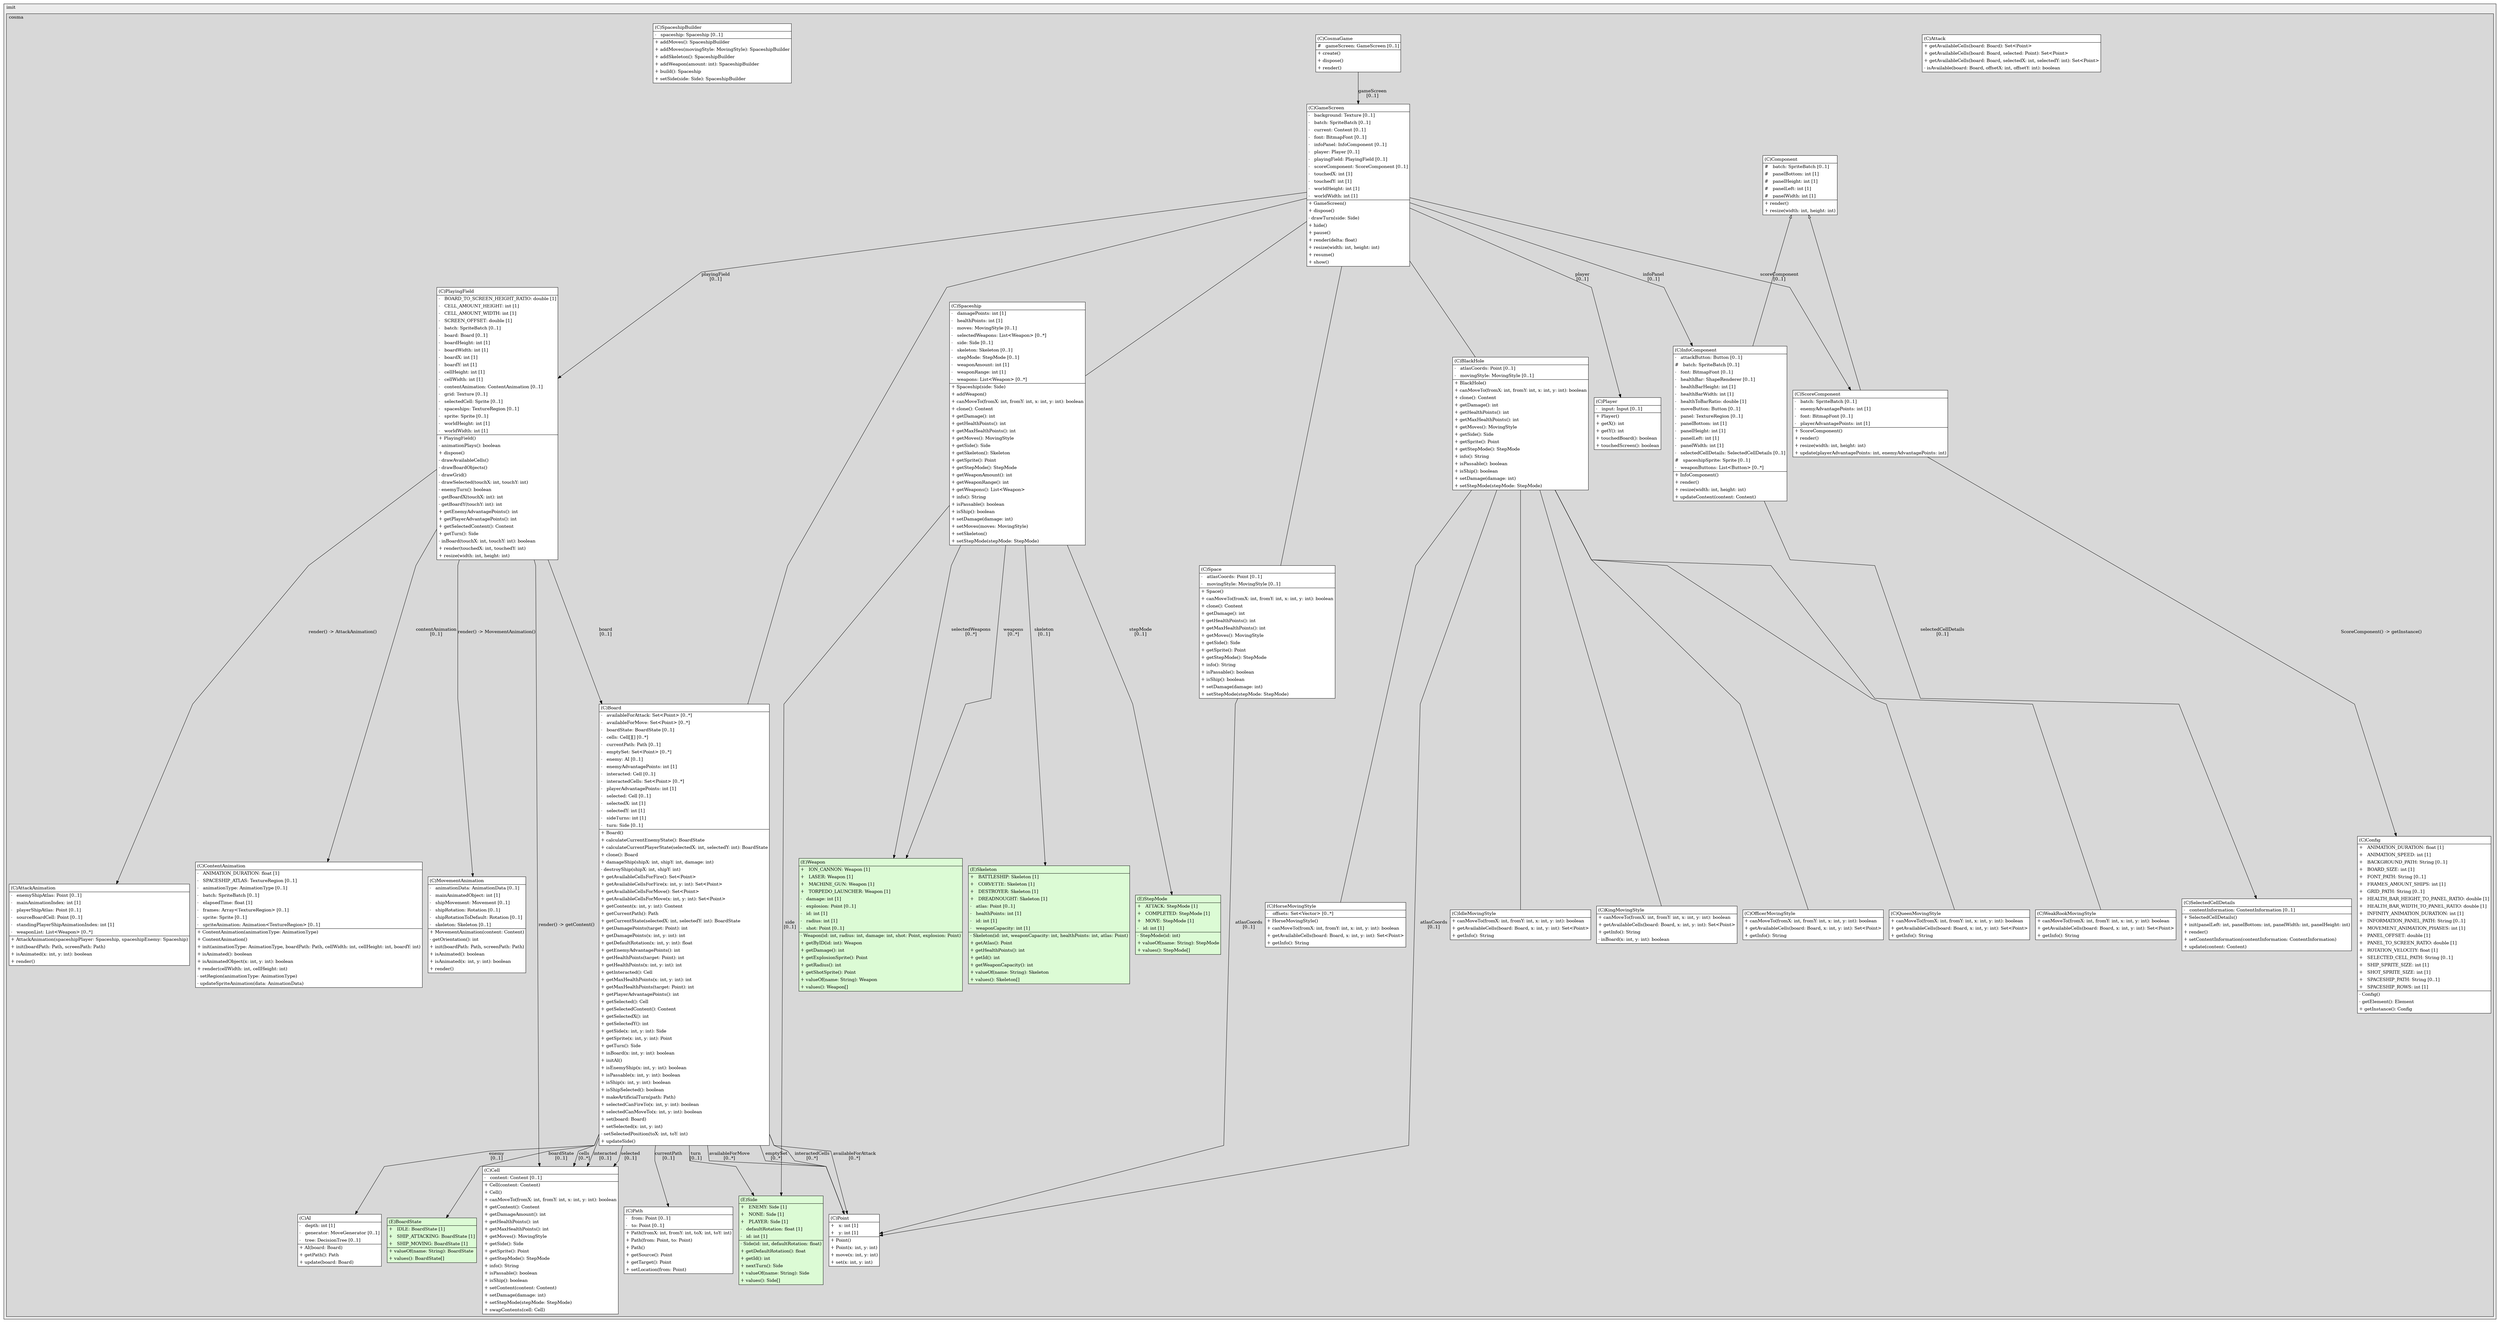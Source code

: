 @startuml

/' diagram meta data start
config=StructureConfiguration;
{
  "projectClassification": {
    "searchMode": "OpenProject", // OpenProject, AllProjects
    "includedProjects": "",
    "pathEndKeywords": "*.impl",
    "isClientPath": "",
    "isClientName": "",
    "isTestPath": "",
    "isTestName": "",
    "isMappingPath": "",
    "isMappingName": "",
    "isDataAccessPath": "",
    "isDataAccessName": "",
    "isDataStructurePath": "",
    "isDataStructureName": "",
    "isInterfaceStructuresPath": "",
    "isInterfaceStructuresName": "",
    "isEntryPointPath": "",
    "isEntryPointName": "",
    "treatFinalFieldsAsMandatory": false
  },
  "graphRestriction": {
    "classPackageExcludeFilter": "",
    "classPackageIncludeFilter": "",
    "classNameExcludeFilter": "",
    "classNameIncludeFilter": "",
    "methodNameExcludeFilter": "",
    "methodNameIncludeFilter": "",
    "removeByInheritance": "", // inheritance/annotation based filtering is done in a second step
    "removeByAnnotation": "",
    "removeByClassPackage": "", // cleanup the graph after inheritance/annotation based filtering is done
    "removeByClassName": "",
    "cutMappings": false,
    "cutEnum": false,
    "cutTests": true,
    "cutClient": true,
    "cutDataAccess": false,
    "cutInterfaceStructures": false,
    "cutDataStructures": false,
    "cutGetterAndSetter": false,
    "cutConstructors": false
  },
  "graphTraversal": {
    "forwardDepth": 3,
    "backwardDepth": 3,
    "classPackageExcludeFilter": "",
    "classPackageIncludeFilter": "",
    "classNameExcludeFilter": "",
    "classNameIncludeFilter": "",
    "methodNameExcludeFilter": "",
    "methodNameIncludeFilter": "",
    "hideMappings": false,
    "hideDataStructures": false,
    "hidePrivateMethods": true,
    "hideInterfaceCalls": true, // indirection: implementation -> interface (is hidden) -> implementation
    "onlyShowApplicationEntryPoints": false, // root node is included
    "useMethodCallsForStructureDiagram": "ForwardOnly" // ForwardOnly, BothDirections, No
  },
  "details": {
    "aggregation": "GroupByClass", // ByClass, GroupByClass, None
    "showClassGenericTypes": true,
    "showMethods": true,
    "showMethodParameterNames": true,
    "showMethodParameterTypes": true,
    "showMethodReturnType": true,
    "showPackageLevels": 2,
    "showDetailedClassStructure": true
  },
  "rootClass": "com.imit.cosma.CosmaGame",
  "extensionCallbackMethod": "" // qualified.class.name#methodName - signature: public static String method(String)
}
diagram meta data end '/



digraph g {
    rankdir="TB"
    splines=polyline
    

'nodes 
subgraph cluster_3236175 { 
   	label=imit
	labeljust=l
	fillcolor="#ececec"
	style=filled
   
   subgraph cluster_991371260 { 
   	label=cosma
	labeljust=l
	fillcolor="#d8d8d8"
	style=filled
   
   AI1078611373[
	label=<<TABLE BORDER="1" CELLBORDER="0" CELLPADDING="4" CELLSPACING="0">
<TR><TD ALIGN="LEFT" >(C)AI</TD></TR>
<HR/>
<TR><TD ALIGN="LEFT" >-   depth: int [1]</TD></TR>
<TR><TD ALIGN="LEFT" >-   generator: MoveGenerator [0..1]</TD></TR>
<TR><TD ALIGN="LEFT" >-   tree: DecisionTree [0..1]</TD></TR>
<HR/>
<TR><TD ALIGN="LEFT" >+ AI(board: Board)</TD></TR>
<TR><TD ALIGN="LEFT" >+ getPath(): Path</TD></TR>
<TR><TD ALIGN="LEFT" >+ update(board: Board)</TD></TR>
</TABLE>>
	style=filled
	margin=0
	shape=plaintext
	fillcolor="#FFFFFF"
];

Attack524414451[
	label=<<TABLE BORDER="1" CELLBORDER="0" CELLPADDING="4" CELLSPACING="0">
<TR><TD ALIGN="LEFT" >(C)Attack</TD></TR>
<HR/>
<TR><TD ALIGN="LEFT" >+ getAvailableCells(board: Board): Set&lt;Point&gt;</TD></TR>
<TR><TD ALIGN="LEFT" >+ getAvailableCells(board: Board, selected: Point): Set&lt;Point&gt;</TD></TR>
<TR><TD ALIGN="LEFT" >+ getAvailableCells(board: Board, selectedX: int, selectedY: int): Set&lt;Point&gt;</TD></TR>
<TR><TD ALIGN="LEFT" >- isAvailable(board: Board, offsetX: int, offsetY: int): boolean</TD></TR>
</TABLE>>
	style=filled
	margin=0
	shape=plaintext
	fillcolor="#FFFFFF"
];

AttackAnimation870345069[
	label=<<TABLE BORDER="1" CELLBORDER="0" CELLPADDING="4" CELLSPACING="0">
<TR><TD ALIGN="LEFT" >(C)AttackAnimation</TD></TR>
<HR/>
<TR><TD ALIGN="LEFT" >-   enemyShipAtlas: Point [0..1]</TD></TR>
<TR><TD ALIGN="LEFT" >-   mainAnimationIndex: int [1]</TD></TR>
<TR><TD ALIGN="LEFT" >-   playerShipAtlas: Point [0..1]</TD></TR>
<TR><TD ALIGN="LEFT" >-   sourceBoardCell: Point [0..1]</TD></TR>
<TR><TD ALIGN="LEFT" >-   standingPlayerShipAnimationIndex: int [1]</TD></TR>
<TR><TD ALIGN="LEFT" >-   weaponList: List&lt;Weapon&gt; [0..*]</TD></TR>
<HR/>
<TR><TD ALIGN="LEFT" >+ AttackAnimation(spaceshipPlayer: Spaceship, spaceshipEnemy: Spaceship)</TD></TR>
<TR><TD ALIGN="LEFT" >+ init(boardPath: Path, screenPath: Path)</TD></TR>
<TR><TD ALIGN="LEFT" >+ isAnimated(x: int, y: int): boolean</TD></TR>
<TR><TD ALIGN="LEFT" >+ render()</TD></TR>
</TABLE>>
	style=filled
	margin=0
	shape=plaintext
	fillcolor="#FFFFFF"
];

BlackHole539379716[
	label=<<TABLE BORDER="1" CELLBORDER="0" CELLPADDING="4" CELLSPACING="0">
<TR><TD ALIGN="LEFT" >(C)BlackHole</TD></TR>
<HR/>
<TR><TD ALIGN="LEFT" >-   atlasCoords: Point [0..1]</TD></TR>
<TR><TD ALIGN="LEFT" >-   movingStyle: MovingStyle [0..1]</TD></TR>
<HR/>
<TR><TD ALIGN="LEFT" >+ BlackHole()</TD></TR>
<TR><TD ALIGN="LEFT" >+ canMoveTo(fromX: int, fromY: int, x: int, y: int): boolean</TD></TR>
<TR><TD ALIGN="LEFT" >+ clone(): Content</TD></TR>
<TR><TD ALIGN="LEFT" >+ getDamage(): int</TD></TR>
<TR><TD ALIGN="LEFT" >+ getHealthPoints(): int</TD></TR>
<TR><TD ALIGN="LEFT" >+ getMaxHealthPoints(): int</TD></TR>
<TR><TD ALIGN="LEFT" >+ getMoves(): MovingStyle</TD></TR>
<TR><TD ALIGN="LEFT" >+ getSide(): Side</TD></TR>
<TR><TD ALIGN="LEFT" >+ getSprite(): Point</TD></TR>
<TR><TD ALIGN="LEFT" >+ getStepMode(): StepMode</TD></TR>
<TR><TD ALIGN="LEFT" >+ info(): String</TD></TR>
<TR><TD ALIGN="LEFT" >+ isPassable(): boolean</TD></TR>
<TR><TD ALIGN="LEFT" >+ isShip(): boolean</TD></TR>
<TR><TD ALIGN="LEFT" >+ setDamage(damage: int)</TD></TR>
<TR><TD ALIGN="LEFT" >+ setStepMode(stepMode: StepMode)</TD></TR>
</TABLE>>
	style=filled
	margin=0
	shape=plaintext
	fillcolor="#FFFFFF"
];

Board539379716[
	label=<<TABLE BORDER="1" CELLBORDER="0" CELLPADDING="4" CELLSPACING="0">
<TR><TD ALIGN="LEFT" >(C)Board</TD></TR>
<HR/>
<TR><TD ALIGN="LEFT" >-   availableForAttack: Set&lt;Point&gt; [0..*]</TD></TR>
<TR><TD ALIGN="LEFT" >-   availableForMove: Set&lt;Point&gt; [0..*]</TD></TR>
<TR><TD ALIGN="LEFT" >-   boardState: BoardState [0..1]</TD></TR>
<TR><TD ALIGN="LEFT" >-   cells: Cell[][] [0..*]</TD></TR>
<TR><TD ALIGN="LEFT" >-   currentPath: Path [0..1]</TD></TR>
<TR><TD ALIGN="LEFT" >-   emptySet: Set&lt;Point&gt; [0..*]</TD></TR>
<TR><TD ALIGN="LEFT" >-   enemy: AI [0..1]</TD></TR>
<TR><TD ALIGN="LEFT" >-   enemyAdvantagePoints: int [1]</TD></TR>
<TR><TD ALIGN="LEFT" >-   interacted: Cell [0..1]</TD></TR>
<TR><TD ALIGN="LEFT" >-   interactedCells: Set&lt;Point&gt; [0..*]</TD></TR>
<TR><TD ALIGN="LEFT" >-   playerAdvantagePoints: int [1]</TD></TR>
<TR><TD ALIGN="LEFT" >-   selected: Cell [0..1]</TD></TR>
<TR><TD ALIGN="LEFT" >-   selectedX: int [1]</TD></TR>
<TR><TD ALIGN="LEFT" >-   selectedY: int [1]</TD></TR>
<TR><TD ALIGN="LEFT" >-   sideTurns: int [1]</TD></TR>
<TR><TD ALIGN="LEFT" >-   turn: Side [0..1]</TD></TR>
<HR/>
<TR><TD ALIGN="LEFT" >+ Board()</TD></TR>
<TR><TD ALIGN="LEFT" >+ calculateCurrentEnemyState(): BoardState</TD></TR>
<TR><TD ALIGN="LEFT" >+ calculateCurrentPlayerState(selectedX: int, selectedY: int): BoardState</TD></TR>
<TR><TD ALIGN="LEFT" >+ clone(): Board</TD></TR>
<TR><TD ALIGN="LEFT" >+ damageShip(shipX: int, shipY: int, damage: int)</TD></TR>
<TR><TD ALIGN="LEFT" >- destroyShip(shipX: int, shipY: int)</TD></TR>
<TR><TD ALIGN="LEFT" >+ getAvailableCellsForFire(): Set&lt;Point&gt;</TD></TR>
<TR><TD ALIGN="LEFT" >+ getAvailableCellsForFire(x: int, y: int): Set&lt;Point&gt;</TD></TR>
<TR><TD ALIGN="LEFT" >+ getAvailableCellsForMove(): Set&lt;Point&gt;</TD></TR>
<TR><TD ALIGN="LEFT" >+ getAvailableCellsForMove(x: int, y: int): Set&lt;Point&gt;</TD></TR>
<TR><TD ALIGN="LEFT" >+ getContent(x: int, y: int): Content</TD></TR>
<TR><TD ALIGN="LEFT" >+ getCurrentPath(): Path</TD></TR>
<TR><TD ALIGN="LEFT" >+ getCurrentState(selectedX: int, selectedY: int): BoardState</TD></TR>
<TR><TD ALIGN="LEFT" >+ getDamagePoints(target: Point): int</TD></TR>
<TR><TD ALIGN="LEFT" >+ getDamagePoints(x: int, y: int): int</TD></TR>
<TR><TD ALIGN="LEFT" >+ getDefaultRotation(x: int, y: int): float</TD></TR>
<TR><TD ALIGN="LEFT" >+ getEnemyAdvantagePoints(): int</TD></TR>
<TR><TD ALIGN="LEFT" >+ getHealthPoints(target: Point): int</TD></TR>
<TR><TD ALIGN="LEFT" >+ getHealthPoints(x: int, y: int): int</TD></TR>
<TR><TD ALIGN="LEFT" >+ getInteracted(): Cell</TD></TR>
<TR><TD ALIGN="LEFT" >+ getMaxHealthPoints(x: int, y: int): int</TD></TR>
<TR><TD ALIGN="LEFT" >+ getMaxHealthPoints(target: Point): int</TD></TR>
<TR><TD ALIGN="LEFT" >+ getPlayerAdvantagePoints(): int</TD></TR>
<TR><TD ALIGN="LEFT" >+ getSelected(): Cell</TD></TR>
<TR><TD ALIGN="LEFT" >+ getSelectedContent(): Content</TD></TR>
<TR><TD ALIGN="LEFT" >+ getSelectedX(): int</TD></TR>
<TR><TD ALIGN="LEFT" >+ getSelectedY(): int</TD></TR>
<TR><TD ALIGN="LEFT" >+ getSide(x: int, y: int): Side</TD></TR>
<TR><TD ALIGN="LEFT" >+ getSprite(x: int, y: int): Point</TD></TR>
<TR><TD ALIGN="LEFT" >+ getTurn(): Side</TD></TR>
<TR><TD ALIGN="LEFT" >+ inBoard(x: int, y: int): boolean</TD></TR>
<TR><TD ALIGN="LEFT" >+ initAI()</TD></TR>
<TR><TD ALIGN="LEFT" >+ isEnemyShip(x: int, y: int): boolean</TD></TR>
<TR><TD ALIGN="LEFT" >+ isPassable(x: int, y: int): boolean</TD></TR>
<TR><TD ALIGN="LEFT" >+ isShip(x: int, y: int): boolean</TD></TR>
<TR><TD ALIGN="LEFT" >+ isShipSelected(): boolean</TD></TR>
<TR><TD ALIGN="LEFT" >+ makeArtificialTurn(path: Path)</TD></TR>
<TR><TD ALIGN="LEFT" >+ selectedCanFireTo(x: int, y: int): boolean</TD></TR>
<TR><TD ALIGN="LEFT" >+ selectedCanMoveTo(x: int, y: int): boolean</TD></TR>
<TR><TD ALIGN="LEFT" >+ set(board: Board)</TD></TR>
<TR><TD ALIGN="LEFT" >+ setSelected(x: int, y: int)</TD></TR>
<TR><TD ALIGN="LEFT" >- setSelectedPosition(toX: int, toY: int)</TD></TR>
<TR><TD ALIGN="LEFT" >+ updateSide()</TD></TR>
</TABLE>>
	style=filled
	margin=0
	shape=plaintext
	fillcolor="#FFFFFF"
];

BoardState539379716[
	label=<<TABLE BORDER="1" CELLBORDER="0" CELLPADDING="4" CELLSPACING="0">
<TR><TD ALIGN="LEFT" >(E)BoardState</TD></TR>
<HR/>
<TR><TD ALIGN="LEFT" >+   IDLE: BoardState [1]</TD></TR>
<TR><TD ALIGN="LEFT" >+   SHIP_ATTACKING: BoardState [1]</TD></TR>
<TR><TD ALIGN="LEFT" >+   SHIP_MOVING: BoardState [1]</TD></TR>
<HR/>
<TR><TD ALIGN="LEFT" >+ valueOf(name: String): BoardState</TD></TR>
<TR><TD ALIGN="LEFT" >+ values(): BoardState[]</TD></TR>
</TABLE>>
	style=filled
	margin=0
	shape=plaintext
	fillcolor="#DCFBD5"
];

Cell539379716[
	label=<<TABLE BORDER="1" CELLBORDER="0" CELLPADDING="4" CELLSPACING="0">
<TR><TD ALIGN="LEFT" >(C)Cell</TD></TR>
<HR/>
<TR><TD ALIGN="LEFT" >-   content: Content [0..1]</TD></TR>
<HR/>
<TR><TD ALIGN="LEFT" >+ Cell(content: Content)</TD></TR>
<TR><TD ALIGN="LEFT" >+ Cell()</TD></TR>
<TR><TD ALIGN="LEFT" >+ canMoveTo(fromX: int, fromY: int, x: int, y: int): boolean</TD></TR>
<TR><TD ALIGN="LEFT" >+ getContent(): Content</TD></TR>
<TR><TD ALIGN="LEFT" >+ getDamageAmount(): int</TD></TR>
<TR><TD ALIGN="LEFT" >+ getHealthPoints(): int</TD></TR>
<TR><TD ALIGN="LEFT" >+ getMaxHealthPoints(): int</TD></TR>
<TR><TD ALIGN="LEFT" >+ getMoves(): MovingStyle</TD></TR>
<TR><TD ALIGN="LEFT" >+ getSide(): Side</TD></TR>
<TR><TD ALIGN="LEFT" >+ getSprite(): Point</TD></TR>
<TR><TD ALIGN="LEFT" >+ getStepMode(): StepMode</TD></TR>
<TR><TD ALIGN="LEFT" >+ info(): String</TD></TR>
<TR><TD ALIGN="LEFT" >+ isPassable(): boolean</TD></TR>
<TR><TD ALIGN="LEFT" >+ isShip(): boolean</TD></TR>
<TR><TD ALIGN="LEFT" >+ setContent(content: Content)</TD></TR>
<TR><TD ALIGN="LEFT" >+ setDamage(damage: int)</TD></TR>
<TR><TD ALIGN="LEFT" >+ setStepMode(stepMode: StepMode)</TD></TR>
<TR><TD ALIGN="LEFT" >+ swapContents(cell: Cell)</TD></TR>
</TABLE>>
	style=filled
	margin=0
	shape=plaintext
	fillcolor="#FFFFFF"
];

Component1164637331[
	label=<<TABLE BORDER="1" CELLBORDER="0" CELLPADDING="4" CELLSPACING="0">
<TR><TD ALIGN="LEFT" >(C)Component</TD></TR>
<HR/>
<TR><TD ALIGN="LEFT" >#   batch: SpriteBatch [0..1]</TD></TR>
<TR><TD ALIGN="LEFT" >#   panelBottom: int [1]</TD></TR>
<TR><TD ALIGN="LEFT" >#   panelHeight: int [1]</TD></TR>
<TR><TD ALIGN="LEFT" >#   panelLeft: int [1]</TD></TR>
<TR><TD ALIGN="LEFT" >#   panelWidth: int [1]</TD></TR>
<HR/>
<TR><TD ALIGN="LEFT" >+ render()</TD></TR>
<TR><TD ALIGN="LEFT" >+ resize(width: int, height: int)</TD></TR>
</TABLE>>
	style=filled
	margin=0
	shape=plaintext
	fillcolor="#FFFFFF"
];

Config1439922759[
	label=<<TABLE BORDER="1" CELLBORDER="0" CELLPADDING="4" CELLSPACING="0">
<TR><TD ALIGN="LEFT" >(C)Config</TD></TR>
<HR/>
<TR><TD ALIGN="LEFT" >+   ANIMATION_DURATION: float [1]</TD></TR>
<TR><TD ALIGN="LEFT" >+   ANIMATION_SPEED: int [1]</TD></TR>
<TR><TD ALIGN="LEFT" >+   BACKGROUND_PATH: String [0..1]</TD></TR>
<TR><TD ALIGN="LEFT" >+   BOARD_SIZE: int [1]</TD></TR>
<TR><TD ALIGN="LEFT" >+   FONT_PATH: String [0..1]</TD></TR>
<TR><TD ALIGN="LEFT" >+   FRAMES_AMOUNT_SHIPS: int [1]</TD></TR>
<TR><TD ALIGN="LEFT" >+   GRID_PATH: String [0..1]</TD></TR>
<TR><TD ALIGN="LEFT" >+   HEALTH_BAR_HEIGHT_TO_PANEL_RATIO: double [1]</TD></TR>
<TR><TD ALIGN="LEFT" >+   HEALTH_BAR_WIDTH_TO_PANEL_RATIO: double [1]</TD></TR>
<TR><TD ALIGN="LEFT" >+   INFINITY_ANIMATION_DURATION: int [1]</TD></TR>
<TR><TD ALIGN="LEFT" >+   INFORMATION_PANEL_PATH: String [0..1]</TD></TR>
<TR><TD ALIGN="LEFT" >+   MOVEMENT_ANIMATION_PHASES: int [1]</TD></TR>
<TR><TD ALIGN="LEFT" >+   PANEL_OFFSET: double [1]</TD></TR>
<TR><TD ALIGN="LEFT" >+   PANEL_TO_SCREEN_RATIO: double [1]</TD></TR>
<TR><TD ALIGN="LEFT" >+   ROTATION_VELOCITY: float [1]</TD></TR>
<TR><TD ALIGN="LEFT" >+   SELECTED_CELL_PATH: String [0..1]</TD></TR>
<TR><TD ALIGN="LEFT" >+   SHIP_SPRITE_SIZE: int [1]</TD></TR>
<TR><TD ALIGN="LEFT" >+   SHOT_SPRITE_SIZE: int [1]</TD></TR>
<TR><TD ALIGN="LEFT" >+   SPACESHIP_PATH: String [0..1]</TD></TR>
<TR><TD ALIGN="LEFT" >+   SPACESHIP_ROWS: int [1]</TD></TR>
<HR/>
<TR><TD ALIGN="LEFT" >- Config()</TD></TR>
<TR><TD ALIGN="LEFT" >- getElement(): Element</TD></TR>
<TR><TD ALIGN="LEFT" >+ getInstance(): Config</TD></TR>
</TABLE>>
	style=filled
	margin=0
	shape=plaintext
	fillcolor="#FFFFFF"
];

ContentAnimation1548811244[
	label=<<TABLE BORDER="1" CELLBORDER="0" CELLPADDING="4" CELLSPACING="0">
<TR><TD ALIGN="LEFT" >(C)ContentAnimation</TD></TR>
<HR/>
<TR><TD ALIGN="LEFT" >-   ANIMATION_DURATION: float [1]</TD></TR>
<TR><TD ALIGN="LEFT" >-   SPACESHIP_ATLAS: TextureRegion [0..1]</TD></TR>
<TR><TD ALIGN="LEFT" >-   animationType: AnimationType [0..1]</TD></TR>
<TR><TD ALIGN="LEFT" >-   batch: SpriteBatch [0..1]</TD></TR>
<TR><TD ALIGN="LEFT" >-   elapsedTime: float [1]</TD></TR>
<TR><TD ALIGN="LEFT" >-   frames: Array&lt;TextureRegion&gt; [0..1]</TD></TR>
<TR><TD ALIGN="LEFT" >-   sprite: Sprite [0..1]</TD></TR>
<TR><TD ALIGN="LEFT" >-   spriteAnimation: Animation&lt;TextureRegion&gt; [0..1]</TD></TR>
<HR/>
<TR><TD ALIGN="LEFT" >+ ContentAnimation(animationType: AnimationType)</TD></TR>
<TR><TD ALIGN="LEFT" >+ ContentAnimation()</TD></TR>
<TR><TD ALIGN="LEFT" >+ init(animationType: AnimationType, boardPath: Path, cellWidth: int, cellHeight: int, boardY: int)</TD></TR>
<TR><TD ALIGN="LEFT" >+ isAnimated(): boolean</TD></TR>
<TR><TD ALIGN="LEFT" >+ isAnimatedObject(x: int, y: int): boolean</TD></TR>
<TR><TD ALIGN="LEFT" >+ render(cellWidth: int, cellHeight: int)</TD></TR>
<TR><TD ALIGN="LEFT" >- setRegion(animationType: AnimationType)</TD></TR>
<TR><TD ALIGN="LEFT" >- updateSpriteAnimation(data: AnimationData)</TD></TR>
</TABLE>>
	style=filled
	margin=0
	shape=plaintext
	fillcolor="#FFFFFF"
];

CosmaGame107442825[
	label=<<TABLE BORDER="1" CELLBORDER="0" CELLPADDING="4" CELLSPACING="0">
<TR><TD ALIGN="LEFT" >(C)CosmaGame</TD></TR>
<HR/>
<TR><TD ALIGN="LEFT" >#   gameScreen: GameScreen [0..1]</TD></TR>
<HR/>
<TR><TD ALIGN="LEFT" >+ create()</TD></TR>
<TR><TD ALIGN="LEFT" >+ dispose()</TD></TR>
<TR><TD ALIGN="LEFT" >+ render()</TD></TR>
</TABLE>>
	style=filled
	margin=0
	shape=plaintext
	fillcolor="#FFFFFF"
];

GameScreen1317406460[
	label=<<TABLE BORDER="1" CELLBORDER="0" CELLPADDING="4" CELLSPACING="0">
<TR><TD ALIGN="LEFT" >(C)GameScreen</TD></TR>
<HR/>
<TR><TD ALIGN="LEFT" >-   background: Texture [0..1]</TD></TR>
<TR><TD ALIGN="LEFT" >-   batch: SpriteBatch [0..1]</TD></TR>
<TR><TD ALIGN="LEFT" >-   current: Content [0..1]</TD></TR>
<TR><TD ALIGN="LEFT" >-   font: BitmapFont [0..1]</TD></TR>
<TR><TD ALIGN="LEFT" >-   infoPanel: InfoComponent [0..1]</TD></TR>
<TR><TD ALIGN="LEFT" >-   player: Player [0..1]</TD></TR>
<TR><TD ALIGN="LEFT" >-   playingField: PlayingField [0..1]</TD></TR>
<TR><TD ALIGN="LEFT" >-   scoreComponent: ScoreComponent [0..1]</TD></TR>
<TR><TD ALIGN="LEFT" >-   touchedX: int [1]</TD></TR>
<TR><TD ALIGN="LEFT" >-   touchedY: int [1]</TD></TR>
<TR><TD ALIGN="LEFT" >-   worldHeight: int [1]</TD></TR>
<TR><TD ALIGN="LEFT" >-   worldWidth: int [1]</TD></TR>
<HR/>
<TR><TD ALIGN="LEFT" >+ GameScreen()</TD></TR>
<TR><TD ALIGN="LEFT" >+ dispose()</TD></TR>
<TR><TD ALIGN="LEFT" >- drawTurn(side: Side)</TD></TR>
<TR><TD ALIGN="LEFT" >+ hide()</TD></TR>
<TR><TD ALIGN="LEFT" >+ pause()</TD></TR>
<TR><TD ALIGN="LEFT" >+ render(delta: float)</TD></TR>
<TR><TD ALIGN="LEFT" >+ resize(width: int, height: int)</TD></TR>
<TR><TD ALIGN="LEFT" >+ resume()</TD></TR>
<TR><TD ALIGN="LEFT" >+ show()</TD></TR>
</TABLE>>
	style=filled
	margin=0
	shape=plaintext
	fillcolor="#FFFFFF"
];

HorseMovingStyle1238916334[
	label=<<TABLE BORDER="1" CELLBORDER="0" CELLPADDING="4" CELLSPACING="0">
<TR><TD ALIGN="LEFT" >(C)HorseMovingStyle</TD></TR>
<HR/>
<TR><TD ALIGN="LEFT" >-   offsets: Set&lt;Vector&gt; [0..*]</TD></TR>
<HR/>
<TR><TD ALIGN="LEFT" >+ HorseMovingStyle()</TD></TR>
<TR><TD ALIGN="LEFT" >+ canMoveTo(fromX: int, fromY: int, x: int, y: int): boolean</TD></TR>
<TR><TD ALIGN="LEFT" >+ getAvailableCells(board: Board, x: int, y: int): Set&lt;Point&gt;</TD></TR>
<TR><TD ALIGN="LEFT" >+ getInfo(): String</TD></TR>
</TABLE>>
	style=filled
	margin=0
	shape=plaintext
	fillcolor="#FFFFFF"
];

IdleMovingStyle1238916334[
	label=<<TABLE BORDER="1" CELLBORDER="0" CELLPADDING="4" CELLSPACING="0">
<TR><TD ALIGN="LEFT" >(C)IdleMovingStyle</TD></TR>
<HR/>
<TR><TD ALIGN="LEFT" >+ canMoveTo(fromX: int, fromY: int, x: int, y: int): boolean</TD></TR>
<TR><TD ALIGN="LEFT" >+ getAvailableCells(board: Board, x: int, y: int): Set&lt;Point&gt;</TD></TR>
<TR><TD ALIGN="LEFT" >+ getInfo(): String</TD></TR>
</TABLE>>
	style=filled
	margin=0
	shape=plaintext
	fillcolor="#FFFFFF"
];

InfoComponent1306571141[
	label=<<TABLE BORDER="1" CELLBORDER="0" CELLPADDING="4" CELLSPACING="0">
<TR><TD ALIGN="LEFT" >(C)InfoComponent</TD></TR>
<HR/>
<TR><TD ALIGN="LEFT" >-   attackButton: Button [0..1]</TD></TR>
<TR><TD ALIGN="LEFT" >#   batch: SpriteBatch [0..1]</TD></TR>
<TR><TD ALIGN="LEFT" >-   font: BitmapFont [0..1]</TD></TR>
<TR><TD ALIGN="LEFT" >-   healthBar: ShapeRenderer [0..1]</TD></TR>
<TR><TD ALIGN="LEFT" >-   healthBarHeight: int [1]</TD></TR>
<TR><TD ALIGN="LEFT" >-   healthBarWidth: int [1]</TD></TR>
<TR><TD ALIGN="LEFT" >-   healthToBarRatio: double [1]</TD></TR>
<TR><TD ALIGN="LEFT" >-   moveButton: Button [0..1]</TD></TR>
<TR><TD ALIGN="LEFT" >-   panel: TextureRegion [0..1]</TD></TR>
<TR><TD ALIGN="LEFT" >-   panelBottom: int [1]</TD></TR>
<TR><TD ALIGN="LEFT" >-   panelHeight: int [1]</TD></TR>
<TR><TD ALIGN="LEFT" >-   panelLeft: int [1]</TD></TR>
<TR><TD ALIGN="LEFT" >-   panelWidth: int [1]</TD></TR>
<TR><TD ALIGN="LEFT" >-   selectedCellDetails: SelectedCellDetails [0..1]</TD></TR>
<TR><TD ALIGN="LEFT" >#   spaceshipSprite: Sprite [0..1]</TD></TR>
<TR><TD ALIGN="LEFT" >-   weaponButtons: List&lt;Button&gt; [0..*]</TD></TR>
<HR/>
<TR><TD ALIGN="LEFT" >+ InfoComponent()</TD></TR>
<TR><TD ALIGN="LEFT" >+ render()</TD></TR>
<TR><TD ALIGN="LEFT" >+ resize(width: int, height: int)</TD></TR>
<TR><TD ALIGN="LEFT" >+ updateContent(content: Content)</TD></TR>
</TABLE>>
	style=filled
	margin=0
	shape=plaintext
	fillcolor="#FFFFFF"
];

KingMovingStyle1238916334[
	label=<<TABLE BORDER="1" CELLBORDER="0" CELLPADDING="4" CELLSPACING="0">
<TR><TD ALIGN="LEFT" >(C)KingMovingStyle</TD></TR>
<HR/>
<TR><TD ALIGN="LEFT" >+ canMoveTo(fromX: int, fromY: int, x: int, y: int): boolean</TD></TR>
<TR><TD ALIGN="LEFT" >+ getAvailableCells(board: Board, x: int, y: int): Set&lt;Point&gt;</TD></TR>
<TR><TD ALIGN="LEFT" >+ getInfo(): String</TD></TR>
<TR><TD ALIGN="LEFT" >- inBoard(x: int, y: int): boolean</TD></TR>
</TABLE>>
	style=filled
	margin=0
	shape=plaintext
	fillcolor="#FFFFFF"
];

MovementAnimation870345069[
	label=<<TABLE BORDER="1" CELLBORDER="0" CELLPADDING="4" CELLSPACING="0">
<TR><TD ALIGN="LEFT" >(C)MovementAnimation</TD></TR>
<HR/>
<TR><TD ALIGN="LEFT" >-   animationData: AnimationData [0..1]</TD></TR>
<TR><TD ALIGN="LEFT" >-   mainAnimatedObject: int [1]</TD></TR>
<TR><TD ALIGN="LEFT" >-   shipMovement: Movement [0..1]</TD></TR>
<TR><TD ALIGN="LEFT" >-   shipRotation: Rotation [0..1]</TD></TR>
<TR><TD ALIGN="LEFT" >-   shipRotationToDefault: Rotation [0..1]</TD></TR>
<TR><TD ALIGN="LEFT" >-   skeleton: Skeleton [0..1]</TD></TR>
<HR/>
<TR><TD ALIGN="LEFT" >+ MovementAnimation(content: Content)</TD></TR>
<TR><TD ALIGN="LEFT" >- getOrientation(): int</TD></TR>
<TR><TD ALIGN="LEFT" >+ init(boardPath: Path, screenPath: Path)</TD></TR>
<TR><TD ALIGN="LEFT" >+ isAnimated(): boolean</TD></TR>
<TR><TD ALIGN="LEFT" >+ isAnimated(x: int, y: int): boolean</TD></TR>
<TR><TD ALIGN="LEFT" >+ render()</TD></TR>
</TABLE>>
	style=filled
	margin=0
	shape=plaintext
	fillcolor="#FFFFFF"
];

OfficerMovingStyle1238916334[
	label=<<TABLE BORDER="1" CELLBORDER="0" CELLPADDING="4" CELLSPACING="0">
<TR><TD ALIGN="LEFT" >(C)OfficerMovingStyle</TD></TR>
<HR/>
<TR><TD ALIGN="LEFT" >+ canMoveTo(fromX: int, fromY: int, x: int, y: int): boolean</TD></TR>
<TR><TD ALIGN="LEFT" >+ getAvailableCells(board: Board, x: int, y: int): Set&lt;Point&gt;</TD></TR>
<TR><TD ALIGN="LEFT" >+ getInfo(): String</TD></TR>
</TABLE>>
	style=filled
	margin=0
	shape=plaintext
	fillcolor="#FFFFFF"
];

Path1459020871[
	label=<<TABLE BORDER="1" CELLBORDER="0" CELLPADDING="4" CELLSPACING="0">
<TR><TD ALIGN="LEFT" >(C)Path</TD></TR>
<HR/>
<TR><TD ALIGN="LEFT" >-   from: Point [0..1]</TD></TR>
<TR><TD ALIGN="LEFT" >-   to: Point [0..1]</TD></TR>
<HR/>
<TR><TD ALIGN="LEFT" >+ Path(fromX: int, fromY: int, toX: int, toY: int)</TD></TR>
<TR><TD ALIGN="LEFT" >+ Path(from: Point, to: Point)</TD></TR>
<TR><TD ALIGN="LEFT" >+ Path()</TD></TR>
<TR><TD ALIGN="LEFT" >+ getSource(): Point</TD></TR>
<TR><TD ALIGN="LEFT" >+ getTarget(): Point</TD></TR>
<TR><TD ALIGN="LEFT" >+ setLocation(from: Point)</TD></TR>
</TABLE>>
	style=filled
	margin=0
	shape=plaintext
	fillcolor="#FFFFFF"
];

Player107442825[
	label=<<TABLE BORDER="1" CELLBORDER="0" CELLPADDING="4" CELLSPACING="0">
<TR><TD ALIGN="LEFT" >(C)Player</TD></TR>
<HR/>
<TR><TD ALIGN="LEFT" >-   input: Input [0..1]</TD></TR>
<HR/>
<TR><TD ALIGN="LEFT" >+ Player()</TD></TR>
<TR><TD ALIGN="LEFT" >+ getX(): int</TD></TR>
<TR><TD ALIGN="LEFT" >+ getY(): int</TD></TR>
<TR><TD ALIGN="LEFT" >+ touchedBoard(): boolean</TD></TR>
<TR><TD ALIGN="LEFT" >+ touchedScreen(): boolean</TD></TR>
</TABLE>>
	style=filled
	margin=0
	shape=plaintext
	fillcolor="#FFFFFF"
];

PlayingField1164637331[
	label=<<TABLE BORDER="1" CELLBORDER="0" CELLPADDING="4" CELLSPACING="0">
<TR><TD ALIGN="LEFT" >(C)PlayingField</TD></TR>
<HR/>
<TR><TD ALIGN="LEFT" >-   BOARD_TO_SCREEN_HEIGHT_RATIO: double [1]</TD></TR>
<TR><TD ALIGN="LEFT" >-   CELL_AMOUNT_HEIGHT: int [1]</TD></TR>
<TR><TD ALIGN="LEFT" >-   CELL_AMOUNT_WIDTH: int [1]</TD></TR>
<TR><TD ALIGN="LEFT" >-   SCREEN_OFFSET: double [1]</TD></TR>
<TR><TD ALIGN="LEFT" >-   batch: SpriteBatch [0..1]</TD></TR>
<TR><TD ALIGN="LEFT" >-   board: Board [0..1]</TD></TR>
<TR><TD ALIGN="LEFT" >-   boardHeight: int [1]</TD></TR>
<TR><TD ALIGN="LEFT" >-   boardWidth: int [1]</TD></TR>
<TR><TD ALIGN="LEFT" >-   boardX: int [1]</TD></TR>
<TR><TD ALIGN="LEFT" >-   boardY: int [1]</TD></TR>
<TR><TD ALIGN="LEFT" >-   cellHeight: int [1]</TD></TR>
<TR><TD ALIGN="LEFT" >-   cellWidth: int [1]</TD></TR>
<TR><TD ALIGN="LEFT" >-   contentAnimation: ContentAnimation [0..1]</TD></TR>
<TR><TD ALIGN="LEFT" >-   grid: Texture [0..1]</TD></TR>
<TR><TD ALIGN="LEFT" >-   selectedCell: Sprite [0..1]</TD></TR>
<TR><TD ALIGN="LEFT" >-   spaceships: TextureRegion [0..1]</TD></TR>
<TR><TD ALIGN="LEFT" >-   sprite: Sprite [0..1]</TD></TR>
<TR><TD ALIGN="LEFT" >-   worldHeight: int [1]</TD></TR>
<TR><TD ALIGN="LEFT" >-   worldWidth: int [1]</TD></TR>
<HR/>
<TR><TD ALIGN="LEFT" >+ PlayingField()</TD></TR>
<TR><TD ALIGN="LEFT" >- animationPlays(): boolean</TD></TR>
<TR><TD ALIGN="LEFT" >+ dispose()</TD></TR>
<TR><TD ALIGN="LEFT" >- drawAvailableCells()</TD></TR>
<TR><TD ALIGN="LEFT" >- drawBoardObjects()</TD></TR>
<TR><TD ALIGN="LEFT" >- drawGrid()</TD></TR>
<TR><TD ALIGN="LEFT" >- drawSelected(touchX: int, touchY: int)</TD></TR>
<TR><TD ALIGN="LEFT" >- enemyTurn(): boolean</TD></TR>
<TR><TD ALIGN="LEFT" >- getBoardX(touchX: int): int</TD></TR>
<TR><TD ALIGN="LEFT" >- getBoardY(touchY: int): int</TD></TR>
<TR><TD ALIGN="LEFT" >+ getEnemyAdvantagePoints(): int</TD></TR>
<TR><TD ALIGN="LEFT" >+ getPlayerAdvantagePoints(): int</TD></TR>
<TR><TD ALIGN="LEFT" >+ getSelectedContent(): Content</TD></TR>
<TR><TD ALIGN="LEFT" >+ getTurn(): Side</TD></TR>
<TR><TD ALIGN="LEFT" >- inBoard(touchX: int, touchY: int): boolean</TD></TR>
<TR><TD ALIGN="LEFT" >+ render(touchedX: int, touchedY: int)</TD></TR>
<TR><TD ALIGN="LEFT" >+ resize(width: int, height: int)</TD></TR>
</TABLE>>
	style=filled
	margin=0
	shape=plaintext
	fillcolor="#FFFFFF"
];

Point1459020871[
	label=<<TABLE BORDER="1" CELLBORDER="0" CELLPADDING="4" CELLSPACING="0">
<TR><TD ALIGN="LEFT" >(C)Point</TD></TR>
<HR/>
<TR><TD ALIGN="LEFT" >+   x: int [1]</TD></TR>
<TR><TD ALIGN="LEFT" >+   y: int [1]</TD></TR>
<HR/>
<TR><TD ALIGN="LEFT" >+ Point()</TD></TR>
<TR><TD ALIGN="LEFT" >+ Point(x: int, y: int)</TD></TR>
<TR><TD ALIGN="LEFT" >+ move(x: int, y: int)</TD></TR>
<TR><TD ALIGN="LEFT" >+ set(x: int, y: int)</TD></TR>
</TABLE>>
	style=filled
	margin=0
	shape=plaintext
	fillcolor="#FFFFFF"
];

QueenMovingStyle1238916334[
	label=<<TABLE BORDER="1" CELLBORDER="0" CELLPADDING="4" CELLSPACING="0">
<TR><TD ALIGN="LEFT" >(C)QueenMovingStyle</TD></TR>
<HR/>
<TR><TD ALIGN="LEFT" >+ canMoveTo(fromX: int, fromY: int, x: int, y: int): boolean</TD></TR>
<TR><TD ALIGN="LEFT" >+ getAvailableCells(board: Board, x: int, y: int): Set&lt;Point&gt;</TD></TR>
<TR><TD ALIGN="LEFT" >+ getInfo(): String</TD></TR>
</TABLE>>
	style=filled
	margin=0
	shape=plaintext
	fillcolor="#FFFFFF"
];

ScoreComponent1164637331[
	label=<<TABLE BORDER="1" CELLBORDER="0" CELLPADDING="4" CELLSPACING="0">
<TR><TD ALIGN="LEFT" >(C)ScoreComponent</TD></TR>
<HR/>
<TR><TD ALIGN="LEFT" >-   batch: SpriteBatch [0..1]</TD></TR>
<TR><TD ALIGN="LEFT" >-   enemyAdvantagePoints: int [1]</TD></TR>
<TR><TD ALIGN="LEFT" >-   font: BitmapFont [0..1]</TD></TR>
<TR><TD ALIGN="LEFT" >-   playerAdvantagePoints: int [1]</TD></TR>
<HR/>
<TR><TD ALIGN="LEFT" >+ ScoreComponent()</TD></TR>
<TR><TD ALIGN="LEFT" >+ render()</TD></TR>
<TR><TD ALIGN="LEFT" >+ resize(width: int, height: int)</TD></TR>
<TR><TD ALIGN="LEFT" >+ update(playerAdvantagePoints: int, enemyAdvantagePoints: int)</TD></TR>
</TABLE>>
	style=filled
	margin=0
	shape=plaintext
	fillcolor="#FFFFFF"
];

SelectedCellDetails1306571141[
	label=<<TABLE BORDER="1" CELLBORDER="0" CELLPADDING="4" CELLSPACING="0">
<TR><TD ALIGN="LEFT" >(C)SelectedCellDetails</TD></TR>
<HR/>
<TR><TD ALIGN="LEFT" >-   contentInformation: ContentInformation [0..1]</TD></TR>
<HR/>
<TR><TD ALIGN="LEFT" >+ SelectedCellDetails()</TD></TR>
<TR><TD ALIGN="LEFT" >+ init(panelLeft: int, panelBottom: int, panelWidth: int, panelHeight: int)</TD></TR>
<TR><TD ALIGN="LEFT" >+ render()</TD></TR>
<TR><TD ALIGN="LEFT" >+ setContentInformation(contentInformation: ContentInformation)</TD></TR>
<TR><TD ALIGN="LEFT" >+ update(content: Content)</TD></TR>
</TABLE>>
	style=filled
	margin=0
	shape=plaintext
	fillcolor="#FFFFFF"
];

Side524414451[
	label=<<TABLE BORDER="1" CELLBORDER="0" CELLPADDING="4" CELLSPACING="0">
<TR><TD ALIGN="LEFT" >(E)Side</TD></TR>
<HR/>
<TR><TD ALIGN="LEFT" >+   ENEMY: Side [1]</TD></TR>
<TR><TD ALIGN="LEFT" >+   NONE: Side [1]</TD></TR>
<TR><TD ALIGN="LEFT" >+   PLAYER: Side [1]</TD></TR>
<TR><TD ALIGN="LEFT" >-   defaultRotation: float [1]</TD></TR>
<TR><TD ALIGN="LEFT" >-   id: int [1]</TD></TR>
<HR/>
<TR><TD ALIGN="LEFT" >- Side(id: int, defaultRotation: float)</TD></TR>
<TR><TD ALIGN="LEFT" >+ getDefaultRotation(): float</TD></TR>
<TR><TD ALIGN="LEFT" >+ getId(): int</TD></TR>
<TR><TD ALIGN="LEFT" >+ nextTurn(): Side</TD></TR>
<TR><TD ALIGN="LEFT" >+ valueOf(name: String): Side</TD></TR>
<TR><TD ALIGN="LEFT" >+ values(): Side[]</TD></TR>
</TABLE>>
	style=filled
	margin=0
	shape=plaintext
	fillcolor="#DCFBD5"
];

Skeleton1826806184[
	label=<<TABLE BORDER="1" CELLBORDER="0" CELLPADDING="4" CELLSPACING="0">
<TR><TD ALIGN="LEFT" >(E)Skeleton</TD></TR>
<HR/>
<TR><TD ALIGN="LEFT" >+   BATTLESHIP: Skeleton [1]</TD></TR>
<TR><TD ALIGN="LEFT" >+   CORVETTE: Skeleton [1]</TD></TR>
<TR><TD ALIGN="LEFT" >+   DESTROYER: Skeleton [1]</TD></TR>
<TR><TD ALIGN="LEFT" >+   DREADNOUGHT: Skeleton [1]</TD></TR>
<TR><TD ALIGN="LEFT" >-   atlas: Point [0..1]</TD></TR>
<TR><TD ALIGN="LEFT" >-   healthPoints: int [1]</TD></TR>
<TR><TD ALIGN="LEFT" >-   id: int [1]</TD></TR>
<TR><TD ALIGN="LEFT" >-   weaponCapacity: int [1]</TD></TR>
<HR/>
<TR><TD ALIGN="LEFT" >- Skeleton(id: int, weaponCapacity: int, healthPoints: int, atlas: Point)</TD></TR>
<TR><TD ALIGN="LEFT" >+ getAtlas(): Point</TD></TR>
<TR><TD ALIGN="LEFT" >+ getHealthPoints(): int</TD></TR>
<TR><TD ALIGN="LEFT" >+ getId(): int</TD></TR>
<TR><TD ALIGN="LEFT" >+ getWeaponCapacity(): int</TD></TR>
<TR><TD ALIGN="LEFT" >+ valueOf(name: String): Skeleton</TD></TR>
<TR><TD ALIGN="LEFT" >+ values(): Skeleton[]</TD></TR>
</TABLE>>
	style=filled
	margin=0
	shape=plaintext
	fillcolor="#DCFBD5"
];

Space539379716[
	label=<<TABLE BORDER="1" CELLBORDER="0" CELLPADDING="4" CELLSPACING="0">
<TR><TD ALIGN="LEFT" >(C)Space</TD></TR>
<HR/>
<TR><TD ALIGN="LEFT" >-   atlasCoords: Point [0..1]</TD></TR>
<TR><TD ALIGN="LEFT" >-   movingStyle: MovingStyle [0..1]</TD></TR>
<HR/>
<TR><TD ALIGN="LEFT" >+ Space()</TD></TR>
<TR><TD ALIGN="LEFT" >+ canMoveTo(fromX: int, fromY: int, x: int, y: int): boolean</TD></TR>
<TR><TD ALIGN="LEFT" >+ clone(): Content</TD></TR>
<TR><TD ALIGN="LEFT" >+ getDamage(): int</TD></TR>
<TR><TD ALIGN="LEFT" >+ getHealthPoints(): int</TD></TR>
<TR><TD ALIGN="LEFT" >+ getMaxHealthPoints(): int</TD></TR>
<TR><TD ALIGN="LEFT" >+ getMoves(): MovingStyle</TD></TR>
<TR><TD ALIGN="LEFT" >+ getSide(): Side</TD></TR>
<TR><TD ALIGN="LEFT" >+ getSprite(): Point</TD></TR>
<TR><TD ALIGN="LEFT" >+ getStepMode(): StepMode</TD></TR>
<TR><TD ALIGN="LEFT" >+ info(): String</TD></TR>
<TR><TD ALIGN="LEFT" >+ isPassable(): boolean</TD></TR>
<TR><TD ALIGN="LEFT" >+ isShip(): boolean</TD></TR>
<TR><TD ALIGN="LEFT" >+ setDamage(damage: int)</TD></TR>
<TR><TD ALIGN="LEFT" >+ setStepMode(stepMode: StepMode)</TD></TR>
</TABLE>>
	style=filled
	margin=0
	shape=plaintext
	fillcolor="#FFFFFF"
];

Spaceship1826806184[
	label=<<TABLE BORDER="1" CELLBORDER="0" CELLPADDING="4" CELLSPACING="0">
<TR><TD ALIGN="LEFT" >(C)Spaceship</TD></TR>
<HR/>
<TR><TD ALIGN="LEFT" >-   damagePoints: int [1]</TD></TR>
<TR><TD ALIGN="LEFT" >-   healthPoints: int [1]</TD></TR>
<TR><TD ALIGN="LEFT" >-   moves: MovingStyle [0..1]</TD></TR>
<TR><TD ALIGN="LEFT" >-   selectedWeapons: List&lt;Weapon&gt; [0..*]</TD></TR>
<TR><TD ALIGN="LEFT" >-   side: Side [0..1]</TD></TR>
<TR><TD ALIGN="LEFT" >-   skeleton: Skeleton [0..1]</TD></TR>
<TR><TD ALIGN="LEFT" >-   stepMode: StepMode [0..1]</TD></TR>
<TR><TD ALIGN="LEFT" >-   weaponAmount: int [1]</TD></TR>
<TR><TD ALIGN="LEFT" >-   weaponRange: int [1]</TD></TR>
<TR><TD ALIGN="LEFT" >-   weapons: List&lt;Weapon&gt; [0..*]</TD></TR>
<HR/>
<TR><TD ALIGN="LEFT" >+ Spaceship(side: Side)</TD></TR>
<TR><TD ALIGN="LEFT" >+ addWeapon()</TD></TR>
<TR><TD ALIGN="LEFT" >+ canMoveTo(fromX: int, fromY: int, x: int, y: int): boolean</TD></TR>
<TR><TD ALIGN="LEFT" >+ clone(): Content</TD></TR>
<TR><TD ALIGN="LEFT" >+ getDamage(): int</TD></TR>
<TR><TD ALIGN="LEFT" >+ getHealthPoints(): int</TD></TR>
<TR><TD ALIGN="LEFT" >+ getMaxHealthPoints(): int</TD></TR>
<TR><TD ALIGN="LEFT" >+ getMoves(): MovingStyle</TD></TR>
<TR><TD ALIGN="LEFT" >+ getSide(): Side</TD></TR>
<TR><TD ALIGN="LEFT" >+ getSkeleton(): Skeleton</TD></TR>
<TR><TD ALIGN="LEFT" >+ getSprite(): Point</TD></TR>
<TR><TD ALIGN="LEFT" >+ getStepMode(): StepMode</TD></TR>
<TR><TD ALIGN="LEFT" >+ getWeaponAmount(): int</TD></TR>
<TR><TD ALIGN="LEFT" >+ getWeaponRange(): int</TD></TR>
<TR><TD ALIGN="LEFT" >+ getWeapons(): List&lt;Weapon&gt;</TD></TR>
<TR><TD ALIGN="LEFT" >+ info(): String</TD></TR>
<TR><TD ALIGN="LEFT" >+ isPassable(): boolean</TD></TR>
<TR><TD ALIGN="LEFT" >+ isShip(): boolean</TD></TR>
<TR><TD ALIGN="LEFT" >+ setDamage(damage: int)</TD></TR>
<TR><TD ALIGN="LEFT" >+ setMoves(moves: MovingStyle)</TD></TR>
<TR><TD ALIGN="LEFT" >+ setSkeleton()</TD></TR>
<TR><TD ALIGN="LEFT" >+ setStepMode(stepMode: StepMode)</TD></TR>
</TABLE>>
	style=filled
	margin=0
	shape=plaintext
	fillcolor="#FFFFFF"
];

SpaceshipBuilder1826806184[
	label=<<TABLE BORDER="1" CELLBORDER="0" CELLPADDING="4" CELLSPACING="0">
<TR><TD ALIGN="LEFT" >(C)SpaceshipBuilder</TD></TR>
<HR/>
<TR><TD ALIGN="LEFT" >-   spaceship: Spaceship [0..1]</TD></TR>
<HR/>
<TR><TD ALIGN="LEFT" >+ addMoves(): SpaceshipBuilder</TD></TR>
<TR><TD ALIGN="LEFT" >+ addMoves(movingStyle: MovingStyle): SpaceshipBuilder</TD></TR>
<TR><TD ALIGN="LEFT" >+ addSkeleton(): SpaceshipBuilder</TD></TR>
<TR><TD ALIGN="LEFT" >+ addWeapon(amount: int): SpaceshipBuilder</TD></TR>
<TR><TD ALIGN="LEFT" >+ build(): Spaceship</TD></TR>
<TR><TD ALIGN="LEFT" >+ setSide(side: Side): SpaceshipBuilder</TD></TR>
</TABLE>>
	style=filled
	margin=0
	shape=plaintext
	fillcolor="#FFFFFF"
];

StepMode524414451[
	label=<<TABLE BORDER="1" CELLBORDER="0" CELLPADDING="4" CELLSPACING="0">
<TR><TD ALIGN="LEFT" >(E)StepMode</TD></TR>
<HR/>
<TR><TD ALIGN="LEFT" >+   ATTACK: StepMode [1]</TD></TR>
<TR><TD ALIGN="LEFT" >+   COMPLETED: StepMode [1]</TD></TR>
<TR><TD ALIGN="LEFT" >+   MOVE: StepMode [1]</TD></TR>
<TR><TD ALIGN="LEFT" >-   id: int [1]</TD></TR>
<HR/>
<TR><TD ALIGN="LEFT" >- StepMode(id: int)</TD></TR>
<TR><TD ALIGN="LEFT" >+ valueOf(name: String): StepMode</TD></TR>
<TR><TD ALIGN="LEFT" >+ values(): StepMode[]</TD></TR>
</TABLE>>
	style=filled
	margin=0
	shape=plaintext
	fillcolor="#DCFBD5"
];

WeakRookMovingStyle1238916334[
	label=<<TABLE BORDER="1" CELLBORDER="0" CELLPADDING="4" CELLSPACING="0">
<TR><TD ALIGN="LEFT" >(C)WeakRookMovingStyle</TD></TR>
<HR/>
<TR><TD ALIGN="LEFT" >+ canMoveTo(fromX: int, fromY: int, x: int, y: int): boolean</TD></TR>
<TR><TD ALIGN="LEFT" >+ getAvailableCells(board: Board, x: int, y: int): Set&lt;Point&gt;</TD></TR>
<TR><TD ALIGN="LEFT" >+ getInfo(): String</TD></TR>
</TABLE>>
	style=filled
	margin=0
	shape=plaintext
	fillcolor="#FFFFFF"
];

Weapon1826806184[
	label=<<TABLE BORDER="1" CELLBORDER="0" CELLPADDING="4" CELLSPACING="0">
<TR><TD ALIGN="LEFT" >(E)Weapon</TD></TR>
<HR/>
<TR><TD ALIGN="LEFT" >+   ION_CANNON: Weapon [1]</TD></TR>
<TR><TD ALIGN="LEFT" >+   LASER: Weapon [1]</TD></TR>
<TR><TD ALIGN="LEFT" >+   MACHINE_GUN: Weapon [1]</TD></TR>
<TR><TD ALIGN="LEFT" >+   TORPEDO_LAUNCHER: Weapon [1]</TD></TR>
<TR><TD ALIGN="LEFT" >-   damage: int [1]</TD></TR>
<TR><TD ALIGN="LEFT" >-   explosion: Point [0..1]</TD></TR>
<TR><TD ALIGN="LEFT" >-   id: int [1]</TD></TR>
<TR><TD ALIGN="LEFT" >-   radius: int [1]</TD></TR>
<TR><TD ALIGN="LEFT" >-   shot: Point [0..1]</TD></TR>
<HR/>
<TR><TD ALIGN="LEFT" >- Weapon(id: int, radius: int, damage: int, shot: Point, explosion: Point)</TD></TR>
<TR><TD ALIGN="LEFT" >+ getByID(id: int): Weapon</TD></TR>
<TR><TD ALIGN="LEFT" >+ getDamage(): int</TD></TR>
<TR><TD ALIGN="LEFT" >+ getExplosionSprite(): Point</TD></TR>
<TR><TD ALIGN="LEFT" >+ getRadius(): int</TD></TR>
<TR><TD ALIGN="LEFT" >+ getShotSprite(): Point</TD></TR>
<TR><TD ALIGN="LEFT" >+ valueOf(name: String): Weapon</TD></TR>
<TR><TD ALIGN="LEFT" >+ values(): Weapon[]</TD></TR>
</TABLE>>
	style=filled
	margin=0
	shape=plaintext
	fillcolor="#DCFBD5"
];
} 
} 

'edges    
BlackHole539379716 -> HorseMovingStyle1238916334[arrowhead=none];
BlackHole539379716 -> IdleMovingStyle1238916334[arrowhead=none];
BlackHole539379716 -> KingMovingStyle1238916334[arrowhead=none];
BlackHole539379716 -> OfficerMovingStyle1238916334[arrowhead=none];
BlackHole539379716 -> Point1459020871[label="atlasCoords
[0..1]"];
BlackHole539379716 -> QueenMovingStyle1238916334[arrowhead=none];
BlackHole539379716 -> WeakRookMovingStyle1238916334[arrowhead=none];
Board539379716 -> AI1078611373[label="enemy
[0..1]"];
Board539379716 -> BoardState539379716[label="boardState
[0..1]"];
Board539379716 -> Cell539379716[label="cells
[0..*]"];
Board539379716 -> Cell539379716[label="interacted
[0..1]"];
Board539379716 -> Cell539379716[label="selected
[0..1]"];
Board539379716 -> Path1459020871[label="currentPath
[0..1]"];
Board539379716 -> Point1459020871[label="availableForAttack
[0..*]"];
Board539379716 -> Point1459020871[label="availableForMove
[0..*]"];
Board539379716 -> Point1459020871[label="emptySet
[0..*]"];
Board539379716 -> Point1459020871[label="interactedCells
[0..*]"];
Board539379716 -> Side524414451[label="turn
[0..1]"];
Component1164637331 -> InfoComponent1306571141[arrowhead=none, arrowtail=empty, dir=both];
Component1164637331 -> ScoreComponent1164637331[arrowhead=none, arrowtail=empty, dir=both];
CosmaGame107442825 -> GameScreen1317406460[label="gameScreen
[0..1]"];
GameScreen1317406460 -> BlackHole539379716[arrowhead=none];
GameScreen1317406460 -> Board539379716[arrowhead=none];
GameScreen1317406460 -> InfoComponent1306571141[label="infoPanel
[0..1]"];
GameScreen1317406460 -> Player107442825[label="player
[0..1]"];
GameScreen1317406460 -> PlayingField1164637331[label="playingField
[0..1]"];
GameScreen1317406460 -> ScoreComponent1164637331[label="scoreComponent
[0..1]"];
GameScreen1317406460 -> Space539379716[arrowhead=none];
GameScreen1317406460 -> Spaceship1826806184[arrowhead=none];
InfoComponent1306571141 -> SelectedCellDetails1306571141[label="selectedCellDetails
[0..1]"];
PlayingField1164637331 -> AttackAnimation870345069[label="render() -> AttackAnimation()"];
PlayingField1164637331 -> Board539379716[label="board
[0..1]"];
PlayingField1164637331 -> Cell539379716[label="render() -> getContent()"];
PlayingField1164637331 -> ContentAnimation1548811244[label="contentAnimation
[0..1]"];
PlayingField1164637331 -> MovementAnimation870345069[label="render() -> MovementAnimation()"];
ScoreComponent1164637331 -> Config1439922759[label="ScoreComponent() -> getInstance()"];
Space539379716 -> Point1459020871[label="atlasCoords
[0..1]"];
Spaceship1826806184 -> Side524414451[label="side
[0..1]"];
Spaceship1826806184 -> Skeleton1826806184[label="skeleton
[0..1]"];
Spaceship1826806184 -> StepMode524414451[label="stepMode
[0..1]"];
Spaceship1826806184 -> Weapon1826806184[label="selectedWeapons
[0..*]"];
Spaceship1826806184 -> Weapon1826806184[label="weapons
[0..*]"];
    
}
@enduml